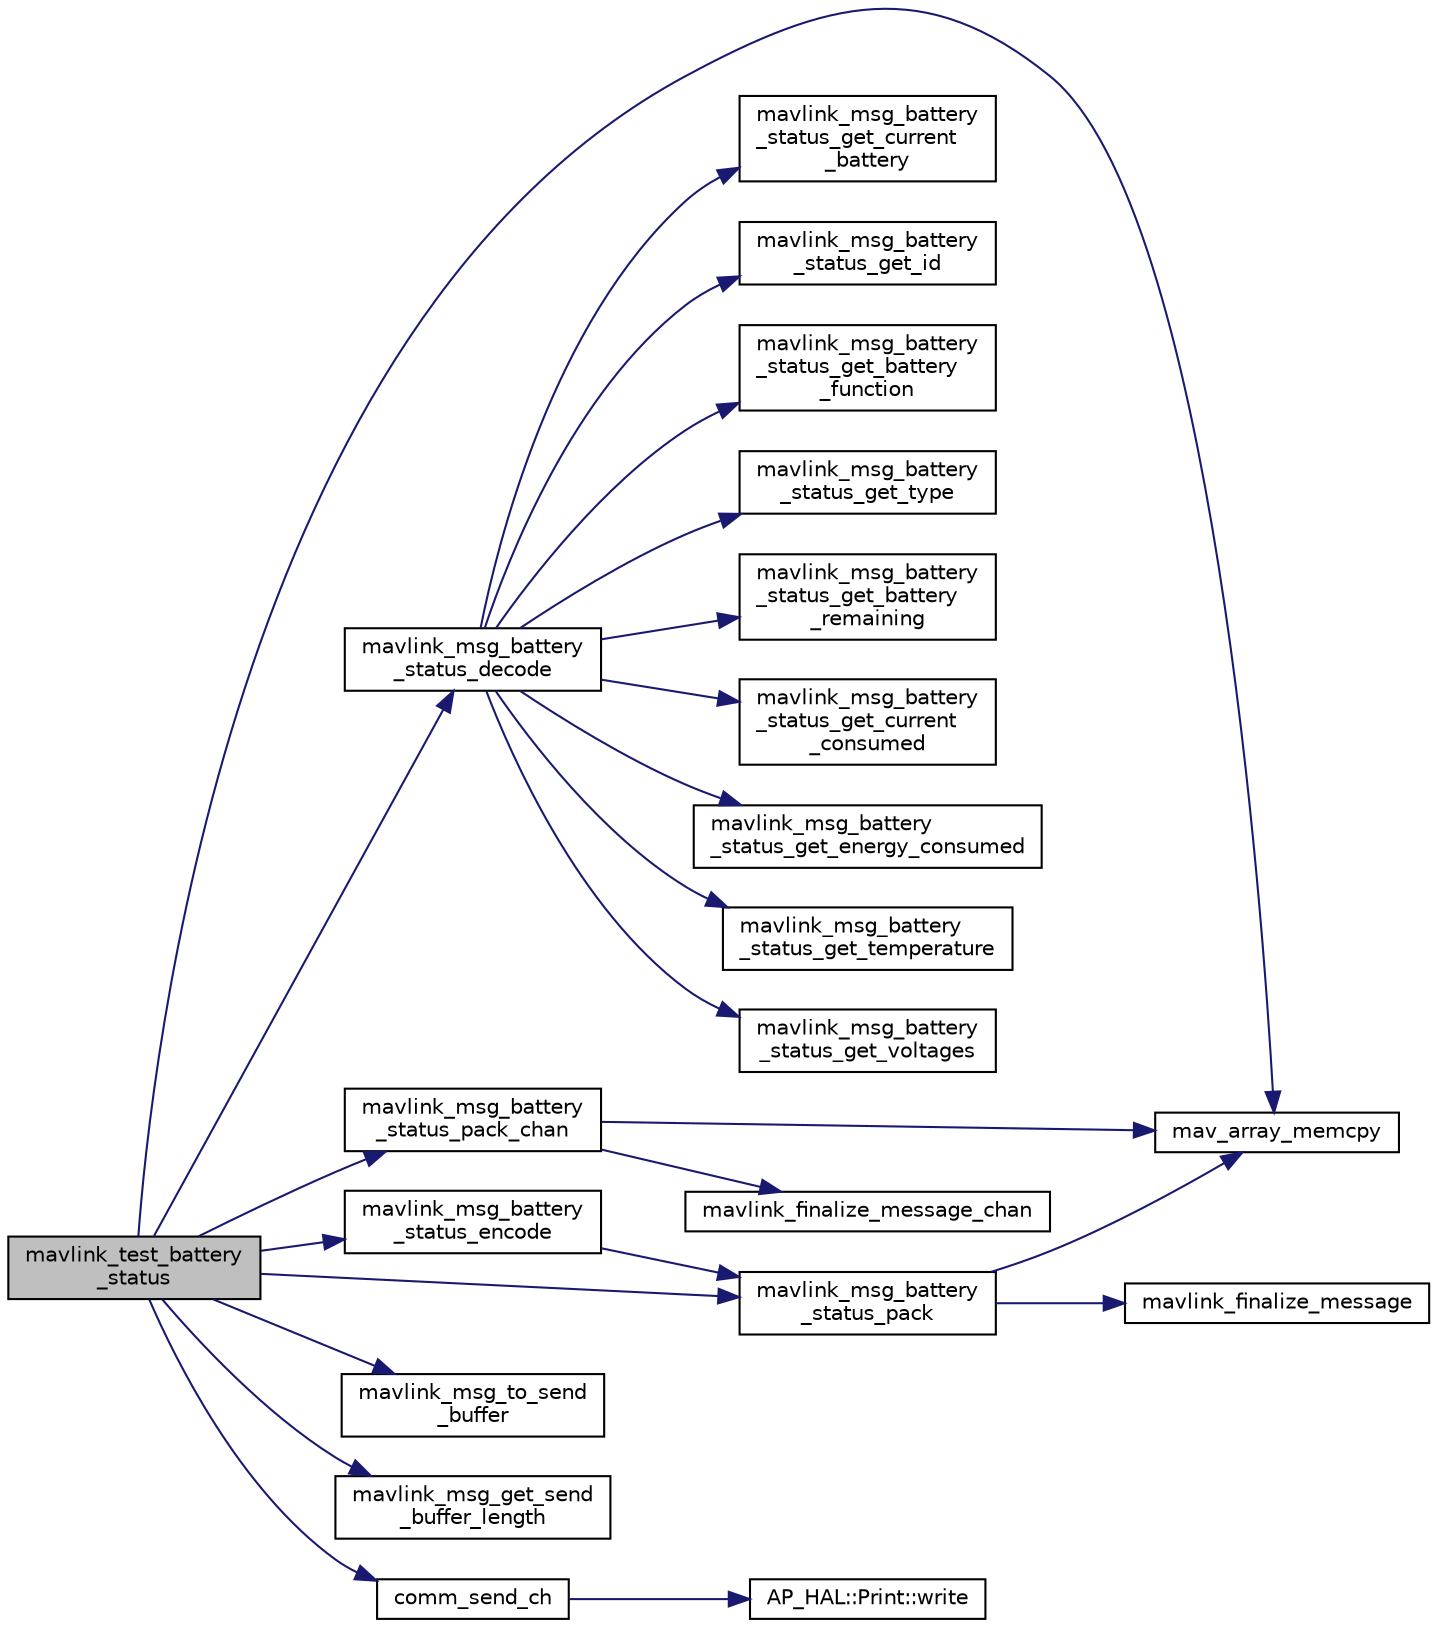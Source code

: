 digraph "mavlink_test_battery_status"
{
 // INTERACTIVE_SVG=YES
  edge [fontname="Helvetica",fontsize="10",labelfontname="Helvetica",labelfontsize="10"];
  node [fontname="Helvetica",fontsize="10",shape=record];
  rankdir="LR";
  Node1 [label="mavlink_test_battery\l_status",height=0.2,width=0.4,color="black", fillcolor="grey75", style="filled" fontcolor="black"];
  Node1 -> Node2 [color="midnightblue",fontsize="10",style="solid",fontname="Helvetica"];
  Node2 [label="mav_array_memcpy",height=0.2,width=0.4,color="black", fillcolor="white", style="filled",URL="$v0_89_2protocol_8h.html#a4486c3d5854cac1cb6a0fb1cc5ba570c"];
  Node1 -> Node3 [color="midnightblue",fontsize="10",style="solid",fontname="Helvetica"];
  Node3 [label="mavlink_msg_battery\l_status_encode",height=0.2,width=0.4,color="black", fillcolor="white", style="filled",URL="$mavlink__msg__battery__status_8h.html#a37cd97dbfd8238a57c1fbc18a15fef29",tooltip="Encode a battery_status struct. "];
  Node3 -> Node4 [color="midnightblue",fontsize="10",style="solid",fontname="Helvetica"];
  Node4 [label="mavlink_msg_battery\l_status_pack",height=0.2,width=0.4,color="black", fillcolor="white", style="filled",URL="$mavlink__msg__battery__status_8h.html#a8d19a3214c5438f69739f2ce38589d6b",tooltip="Pack a battery_status message. "];
  Node4 -> Node2 [color="midnightblue",fontsize="10",style="solid",fontname="Helvetica"];
  Node4 -> Node5 [color="midnightblue",fontsize="10",style="solid",fontname="Helvetica"];
  Node5 [label="mavlink_finalize_message",height=0.2,width=0.4,color="black", fillcolor="white", style="filled",URL="$v0_89_2mavlink__helpers_8h.html#af3bea083c5ec83f5b6570b2bd4a817d0",tooltip="Finalize a MAVLink message with MAVLINK_COMM_0 as default channel. "];
  Node1 -> Node6 [color="midnightblue",fontsize="10",style="solid",fontname="Helvetica"];
  Node6 [label="mavlink_msg_battery\l_status_decode",height=0.2,width=0.4,color="black", fillcolor="white", style="filled",URL="$mavlink__msg__battery__status_8h.html#a2f68f4c93b474c8894a70068259f4ea4",tooltip="Decode a battery_status message into a struct. "];
  Node6 -> Node7 [color="midnightblue",fontsize="10",style="solid",fontname="Helvetica"];
  Node7 [label="mavlink_msg_battery\l_status_get_current\l_consumed",height=0.2,width=0.4,color="black", fillcolor="white", style="filled",URL="$mavlink__msg__battery__status_8h.html#a30571db50999c9bc546a971e557d9224",tooltip="Get field current_consumed from battery_status message. "];
  Node6 -> Node8 [color="midnightblue",fontsize="10",style="solid",fontname="Helvetica"];
  Node8 [label="mavlink_msg_battery\l_status_get_energy_consumed",height=0.2,width=0.4,color="black", fillcolor="white", style="filled",URL="$mavlink__msg__battery__status_8h.html#a2ec47d94ce33778ed40685ee4bbf113f",tooltip="Get field energy_consumed from battery_status message. "];
  Node6 -> Node9 [color="midnightblue",fontsize="10",style="solid",fontname="Helvetica"];
  Node9 [label="mavlink_msg_battery\l_status_get_temperature",height=0.2,width=0.4,color="black", fillcolor="white", style="filled",URL="$mavlink__msg__battery__status_8h.html#abe92f353e37ccb73b40d9a3c65539b4c",tooltip="Get field temperature from battery_status message. "];
  Node6 -> Node10 [color="midnightblue",fontsize="10",style="solid",fontname="Helvetica"];
  Node10 [label="mavlink_msg_battery\l_status_get_voltages",height=0.2,width=0.4,color="black", fillcolor="white", style="filled",URL="$mavlink__msg__battery__status_8h.html#a3a394e6dd64f8a95146616d70a4f7506",tooltip="Get field voltages from battery_status message. "];
  Node6 -> Node11 [color="midnightblue",fontsize="10",style="solid",fontname="Helvetica"];
  Node11 [label="mavlink_msg_battery\l_status_get_current\l_battery",height=0.2,width=0.4,color="black", fillcolor="white", style="filled",URL="$mavlink__msg__battery__status_8h.html#a6e3e9a95285ef105990fe7a4f7dff47c",tooltip="Get field current_battery from battery_status message. "];
  Node6 -> Node12 [color="midnightblue",fontsize="10",style="solid",fontname="Helvetica"];
  Node12 [label="mavlink_msg_battery\l_status_get_id",height=0.2,width=0.4,color="black", fillcolor="white", style="filled",URL="$mavlink__msg__battery__status_8h.html#a9e843eb65b6f04217a22091914e90e49",tooltip="Send a battery_status message. "];
  Node6 -> Node13 [color="midnightblue",fontsize="10",style="solid",fontname="Helvetica"];
  Node13 [label="mavlink_msg_battery\l_status_get_battery\l_function",height=0.2,width=0.4,color="black", fillcolor="white", style="filled",URL="$mavlink__msg__battery__status_8h.html#aec38451b6da50cbbdacb8b003cc47869",tooltip="Get field battery_function from battery_status message. "];
  Node6 -> Node14 [color="midnightblue",fontsize="10",style="solid",fontname="Helvetica"];
  Node14 [label="mavlink_msg_battery\l_status_get_type",height=0.2,width=0.4,color="black", fillcolor="white", style="filled",URL="$mavlink__msg__battery__status_8h.html#a1cedcba2d501dc13a89d14b7c99ba215",tooltip="Get field type from battery_status message. "];
  Node6 -> Node15 [color="midnightblue",fontsize="10",style="solid",fontname="Helvetica"];
  Node15 [label="mavlink_msg_battery\l_status_get_battery\l_remaining",height=0.2,width=0.4,color="black", fillcolor="white", style="filled",URL="$mavlink__msg__battery__status_8h.html#aa38a67c9282d0fb3356c6758e7a6d6d9",tooltip="Get field battery_remaining from battery_status message. "];
  Node1 -> Node4 [color="midnightblue",fontsize="10",style="solid",fontname="Helvetica"];
  Node1 -> Node16 [color="midnightblue",fontsize="10",style="solid",fontname="Helvetica"];
  Node16 [label="mavlink_msg_battery\l_status_pack_chan",height=0.2,width=0.4,color="black", fillcolor="white", style="filled",URL="$mavlink__msg__battery__status_8h.html#aeb5a2737996e72e6f59ec6c6f6e4385d",tooltip="Pack a battery_status message on a channel. "];
  Node16 -> Node2 [color="midnightblue",fontsize="10",style="solid",fontname="Helvetica"];
  Node16 -> Node17 [color="midnightblue",fontsize="10",style="solid",fontname="Helvetica"];
  Node17 [label="mavlink_finalize_message_chan",height=0.2,width=0.4,color="black", fillcolor="white", style="filled",URL="$v0_89_2mavlink__helpers_8h.html#aa66131138fc02101dcc73b4b556ab422",tooltip="Finalize a MAVLink message with channel assignment. "];
  Node1 -> Node18 [color="midnightblue",fontsize="10",style="solid",fontname="Helvetica"];
  Node18 [label="mavlink_msg_to_send\l_buffer",height=0.2,width=0.4,color="black", fillcolor="white", style="filled",URL="$v0_89_2mavlink__helpers_8h.html#afea0a9befa84822fd62c2899ea0d849e",tooltip="Pack a message to send it over a serial byte stream. "];
  Node1 -> Node19 [color="midnightblue",fontsize="10",style="solid",fontname="Helvetica"];
  Node19 [label="mavlink_msg_get_send\l_buffer_length",height=0.2,width=0.4,color="black", fillcolor="white", style="filled",URL="$v0_89_2protocol_8h.html#aa86c08f27aabb7a2e12a67f189f590c8",tooltip="Get the required buffer size for this message. "];
  Node1 -> Node20 [color="midnightblue",fontsize="10",style="solid",fontname="Helvetica"];
  Node20 [label="comm_send_ch",height=0.2,width=0.4,color="black", fillcolor="white", style="filled",URL="$GCS__MAVLink_8h.html#ab753873a1ee10adedd0ce246311468f8"];
  Node20 -> Node21 [color="midnightblue",fontsize="10",style="solid",fontname="Helvetica"];
  Node21 [label="AP_HAL::Print::write",height=0.2,width=0.4,color="black", fillcolor="white", style="filled",URL="$classAP__HAL_1_1Print.html#acc65391952a43334f8f5c9bef341f501"];
}
